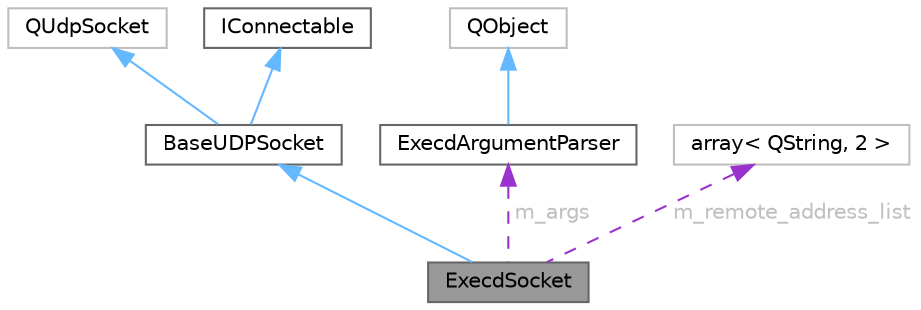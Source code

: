 digraph "ExecdSocket"
{
 // INTERACTIVE_SVG=YES
 // LATEX_PDF_SIZE
  bgcolor="transparent";
  edge [fontname=Helvetica,fontsize=10,labelfontname=Helvetica,labelfontsize=10];
  node [fontname=Helvetica,fontsize=10,shape=box,height=0.2,width=0.4];
  Node1 [id="Node000001",label="ExecdSocket",height=0.2,width=0.4,color="gray40", fillcolor="grey60", style="filled", fontcolor="black",tooltip="Сокет для отправки команд на РЛС."];
  Node2 -> Node1 [id="edge1_Node000001_Node000002",dir="back",color="steelblue1",style="solid",tooltip=" "];
  Node2 [id="Node000002",label="BaseUDPSocket",height=0.2,width=0.4,color="gray40", fillcolor="white", style="filled",URL="$db/d21/class_quasar_s_d_k_1_1_base_u_d_p_socket.html",tooltip="Базовый класс для сокетов, работающих по протоколу UDP."];
  Node3 -> Node2 [id="edge2_Node000002_Node000003",dir="back",color="steelblue1",style="solid",tooltip=" "];
  Node3 [id="Node000003",label="QUdpSocket",height=0.2,width=0.4,color="grey75", fillcolor="white", style="filled",tooltip=" "];
  Node4 -> Node2 [id="edge3_Node000002_Node000004",dir="back",color="steelblue1",style="solid",tooltip=" "];
  Node4 [id="Node000004",label="IConnectable",height=0.2,width=0.4,color="gray40", fillcolor="white", style="filled",URL="$df/dac/class_quasar_s_d_k_1_1_i_connectable.html",tooltip="Абстрактный интерфейс для классов с функционалом подключения и отключения к сетевому адресу."];
  Node5 -> Node1 [id="edge4_Node000001_Node000005",dir="back",color="darkorchid3",style="dashed",tooltip=" ",label=" m_args",fontcolor="grey" ];
  Node5 [id="Node000005",label="ExecdArgumentParser",height=0.2,width=0.4,color="gray40", fillcolor="white", style="filled",URL="$d3/d1d/class_quasar_s_d_k_1_1_execd_argument_parser.html",tooltip="Класс для хранения и обработки аргументов команд сервиса execd."];
  Node6 -> Node5 [id="edge5_Node000005_Node000006",dir="back",color="steelblue1",style="solid",tooltip=" "];
  Node6 [id="Node000006",label="QObject",height=0.2,width=0.4,color="grey75", fillcolor="white", style="filled",tooltip=" "];
  Node7 -> Node1 [id="edge6_Node000001_Node000007",dir="back",color="darkorchid3",style="dashed",tooltip=" ",label=" m_remote_address_list",fontcolor="grey" ];
  Node7 [id="Node000007",label="array\< QString, 2 \>",height=0.2,width=0.4,color="grey75", fillcolor="white", style="filled",tooltip=" "];
}
